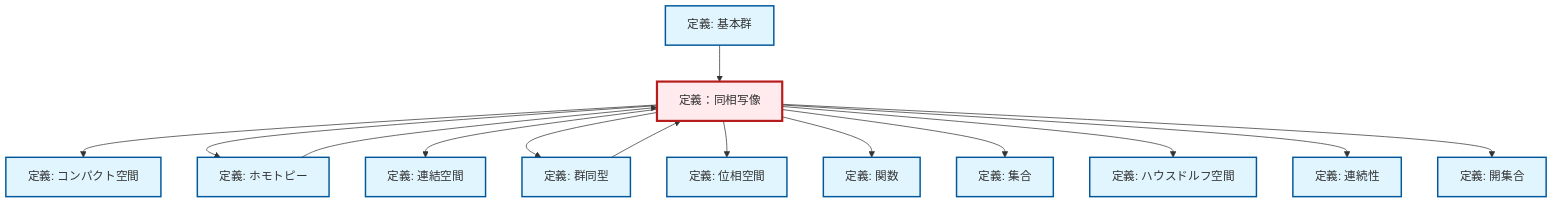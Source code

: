 graph TD
    classDef definition fill:#e1f5fe,stroke:#01579b,stroke-width:2px
    classDef theorem fill:#f3e5f5,stroke:#4a148c,stroke-width:2px
    classDef axiom fill:#fff3e0,stroke:#e65100,stroke-width:2px
    classDef example fill:#e8f5e9,stroke:#1b5e20,stroke-width:2px
    classDef current fill:#ffebee,stroke:#b71c1c,stroke-width:3px
    def-fundamental-group["定義: 基本群"]:::definition
    def-set["定義: 集合"]:::definition
    def-topological-space["定義: 位相空間"]:::definition
    def-hausdorff["定義: ハウスドルフ空間"]:::definition
    def-compact["定義: コンパクト空間"]:::definition
    def-open-set["定義: 開集合"]:::definition
    def-connected["定義: 連結空間"]:::definition
    def-function["定義: 関数"]:::definition
    def-continuity["定義: 連続性"]:::definition
    def-homotopy["定義: ホモトピー"]:::definition
    def-homeomorphism["定義：同相写像"]:::definition
    def-isomorphism["定義: 群同型"]:::definition
    def-homeomorphism --> def-compact
    def-homeomorphism --> def-homotopy
    def-isomorphism --> def-homeomorphism
    def-fundamental-group --> def-homeomorphism
    def-homeomorphism --> def-connected
    def-homeomorphism --> def-isomorphism
    def-homotopy --> def-homeomorphism
    def-homeomorphism --> def-topological-space
    def-homeomorphism --> def-function
    def-homeomorphism --> def-set
    def-homeomorphism --> def-hausdorff
    def-homeomorphism --> def-continuity
    def-homeomorphism --> def-open-set
    class def-homeomorphism current